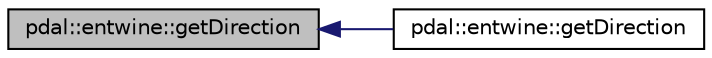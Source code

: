 digraph "pdal::entwine::getDirection"
{
  edge [fontname="Helvetica",fontsize="10",labelfontname="Helvetica",labelfontsize="10"];
  node [fontname="Helvetica",fontsize="10",shape=record];
  rankdir="LR";
  Node1 [label="pdal::entwine::getDirection",height=0.2,width=0.4,color="black", fillcolor="grey75", style="filled", fontcolor="black"];
  Node1 -> Node2 [dir="back",color="midnightblue",fontsize="10",style="solid",fontname="Helvetica"];
  Node2 [label="pdal::entwine::getDirection",height=0.2,width=0.4,color="black", fillcolor="white", style="filled",URL="$namespacepdal_1_1entwine.html#a40b561f037e3f90d6a5cc6dc7e1d487b"];
}
